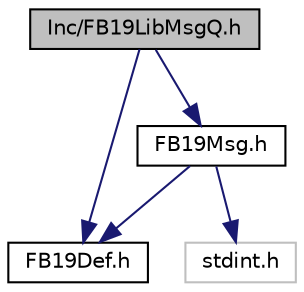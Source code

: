 digraph "Inc/FB19LibMsgQ.h"
{
 // LATEX_PDF_SIZE
  edge [fontname="Helvetica",fontsize="10",labelfontname="Helvetica",labelfontsize="10"];
  node [fontname="Helvetica",fontsize="10",shape=record];
  Node1 [label="Inc/FB19LibMsgQ.h",height=0.2,width=0.4,color="black", fillcolor="grey75", style="filled", fontcolor="black",tooltip=" "];
  Node1 -> Node2 [color="midnightblue",fontsize="10",style="solid"];
  Node2 [label="FB19Def.h",height=0.2,width=0.4,color="black", fillcolor="white", style="filled",URL="$_f_b19_def_8h.html",tooltip=" "];
  Node1 -> Node3 [color="midnightblue",fontsize="10",style="solid"];
  Node3 [label="FB19Msg.h",height=0.2,width=0.4,color="black", fillcolor="white", style="filled",URL="$_f_b19_msg_8h.html",tooltip=" "];
  Node3 -> Node4 [color="midnightblue",fontsize="10",style="solid"];
  Node4 [label="stdint.h",height=0.2,width=0.4,color="grey75", fillcolor="white", style="filled",tooltip=" "];
  Node3 -> Node2 [color="midnightblue",fontsize="10",style="solid"];
}
